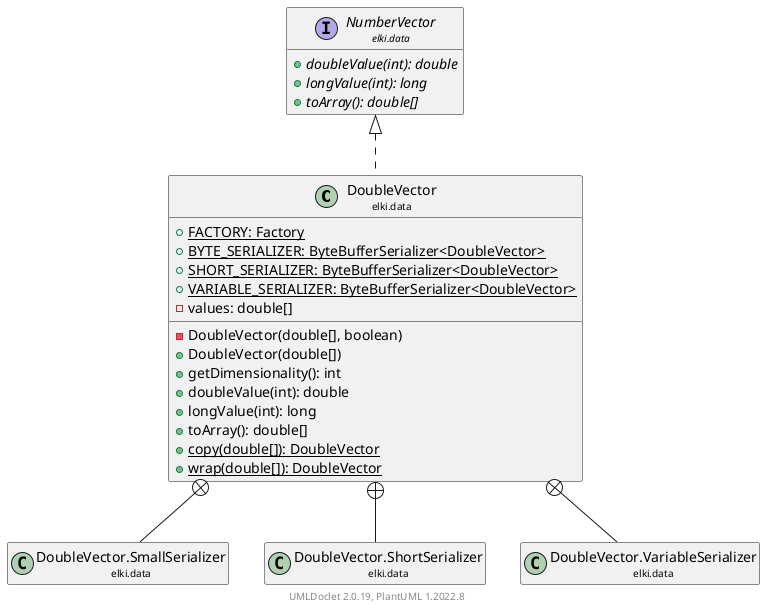 @startuml
    remove .*\.(Instance|Par|Parameterizer|Factory)$
    set namespaceSeparator none
    hide empty fields
    hide empty methods

    class "<size:14>DoubleVector\n<size:10>elki.data" as elki.data.DoubleVector [[DoubleVector.html]] {
        {static} +FACTORY: Factory
        {static} +BYTE_SERIALIZER: ByteBufferSerializer<DoubleVector>
        {static} +SHORT_SERIALIZER: ByteBufferSerializer<DoubleVector>
        {static} +VARIABLE_SERIALIZER: ByteBufferSerializer<DoubleVector>
        -values: double[]
        -DoubleVector(double[], boolean)
        +DoubleVector(double[])
        +getDimensionality(): int
        +doubleValue(int): double
        +longValue(int): long
        +toArray(): double[]
        {static} +copy(double[]): DoubleVector
        {static} +wrap(double[]): DoubleVector
    }

    interface "<size:14>NumberVector\n<size:10>elki.data" as elki.data.NumberVector [[NumberVector.html]] {
        {abstract} +doubleValue(int): double
        {abstract} +longValue(int): long
        {abstract} +toArray(): double[]
    }
    class "<size:14>DoubleVector.Factory\n<size:10>elki.data" as elki.data.DoubleVector.Factory [[DoubleVector.Factory.html]]
    class "<size:14>DoubleVector.SmallSerializer\n<size:10>elki.data" as elki.data.DoubleVector.SmallSerializer [[DoubleVector.SmallSerializer.html]]
    class "<size:14>DoubleVector.ShortSerializer\n<size:10>elki.data" as elki.data.DoubleVector.ShortSerializer [[DoubleVector.ShortSerializer.html]]
    class "<size:14>DoubleVector.VariableSerializer\n<size:10>elki.data" as elki.data.DoubleVector.VariableSerializer [[DoubleVector.VariableSerializer.html]]

    elki.data.NumberVector <|.. elki.data.DoubleVector
    elki.data.DoubleVector +-- elki.data.DoubleVector.Factory
    elki.data.DoubleVector +-- elki.data.DoubleVector.SmallSerializer
    elki.data.DoubleVector +-- elki.data.DoubleVector.ShortSerializer
    elki.data.DoubleVector +-- elki.data.DoubleVector.VariableSerializer

    center footer UMLDoclet 2.0.19, PlantUML 1.2022.8
@enduml

